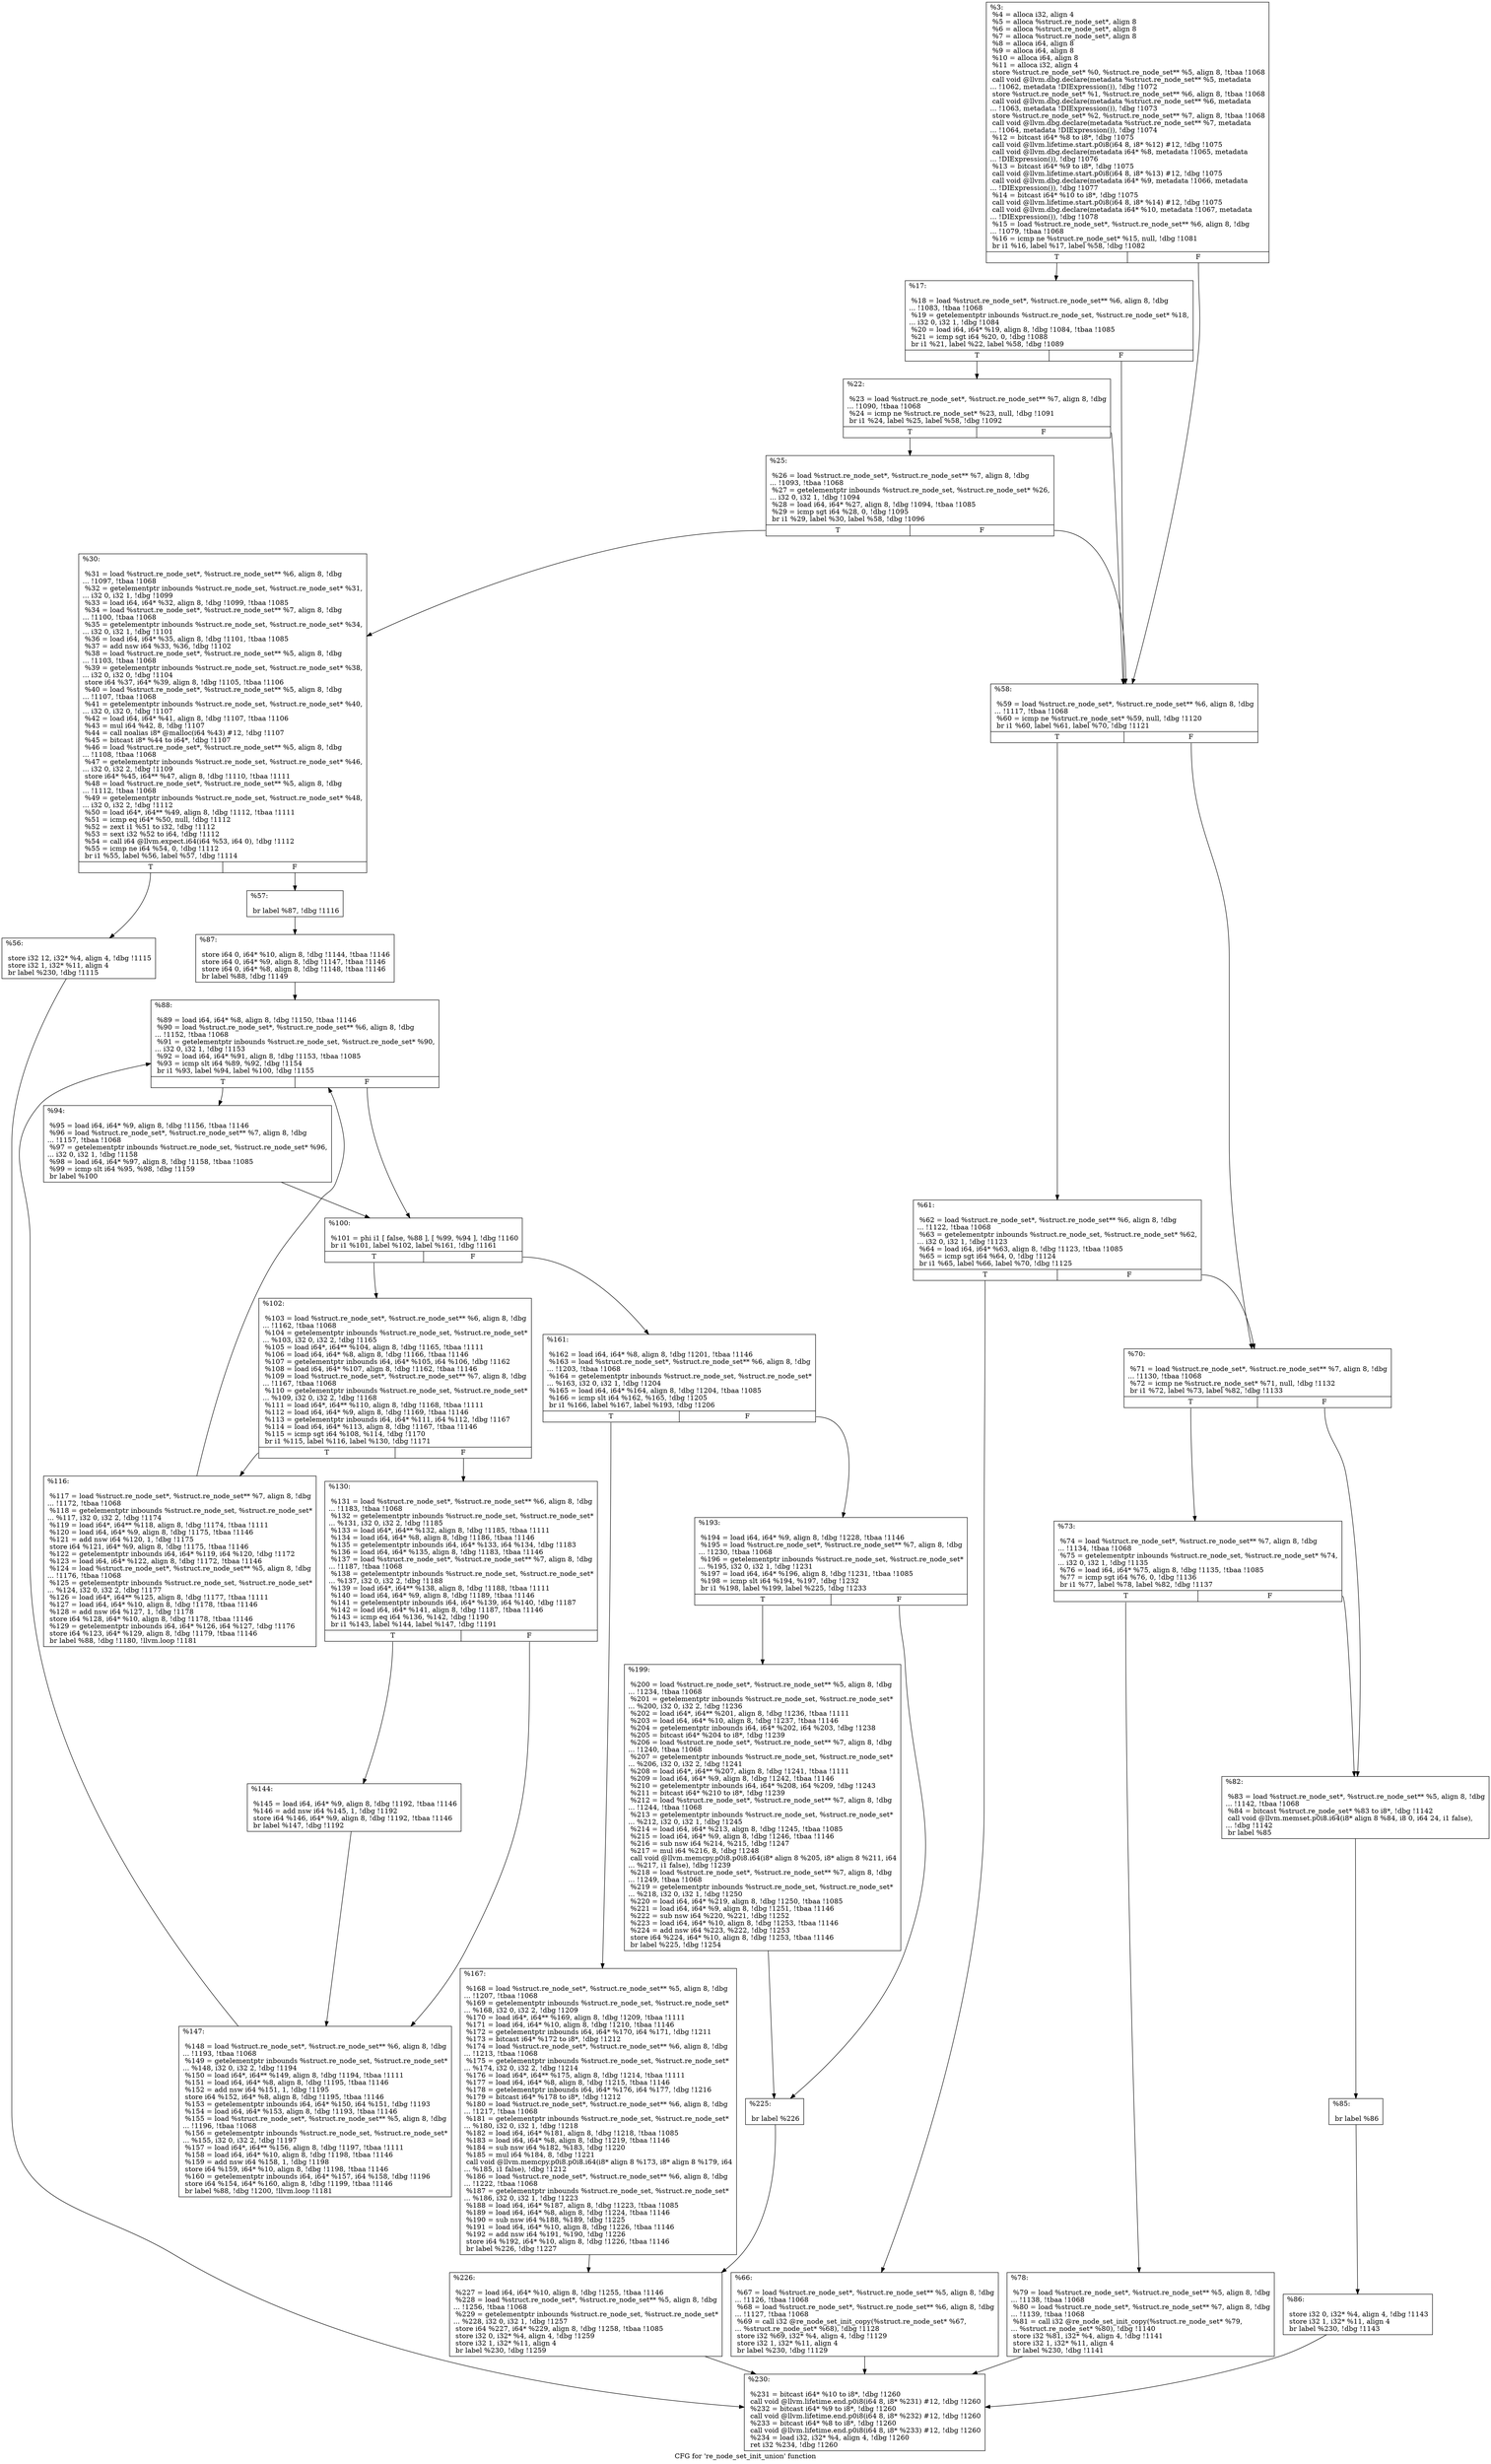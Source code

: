 digraph "CFG for 're_node_set_init_union' function" {
	label="CFG for 're_node_set_init_union' function";

	Node0xe77e90 [shape=record,label="{%3:\l  %4 = alloca i32, align 4\l  %5 = alloca %struct.re_node_set*, align 8\l  %6 = alloca %struct.re_node_set*, align 8\l  %7 = alloca %struct.re_node_set*, align 8\l  %8 = alloca i64, align 8\l  %9 = alloca i64, align 8\l  %10 = alloca i64, align 8\l  %11 = alloca i32, align 4\l  store %struct.re_node_set* %0, %struct.re_node_set** %5, align 8, !tbaa !1068\l  call void @llvm.dbg.declare(metadata %struct.re_node_set** %5, metadata\l... !1062, metadata !DIExpression()), !dbg !1072\l  store %struct.re_node_set* %1, %struct.re_node_set** %6, align 8, !tbaa !1068\l  call void @llvm.dbg.declare(metadata %struct.re_node_set** %6, metadata\l... !1063, metadata !DIExpression()), !dbg !1073\l  store %struct.re_node_set* %2, %struct.re_node_set** %7, align 8, !tbaa !1068\l  call void @llvm.dbg.declare(metadata %struct.re_node_set** %7, metadata\l... !1064, metadata !DIExpression()), !dbg !1074\l  %12 = bitcast i64* %8 to i8*, !dbg !1075\l  call void @llvm.lifetime.start.p0i8(i64 8, i8* %12) #12, !dbg !1075\l  call void @llvm.dbg.declare(metadata i64* %8, metadata !1065, metadata\l... !DIExpression()), !dbg !1076\l  %13 = bitcast i64* %9 to i8*, !dbg !1075\l  call void @llvm.lifetime.start.p0i8(i64 8, i8* %13) #12, !dbg !1075\l  call void @llvm.dbg.declare(metadata i64* %9, metadata !1066, metadata\l... !DIExpression()), !dbg !1077\l  %14 = bitcast i64* %10 to i8*, !dbg !1075\l  call void @llvm.lifetime.start.p0i8(i64 8, i8* %14) #12, !dbg !1075\l  call void @llvm.dbg.declare(metadata i64* %10, metadata !1067, metadata\l... !DIExpression()), !dbg !1078\l  %15 = load %struct.re_node_set*, %struct.re_node_set** %6, align 8, !dbg\l... !1079, !tbaa !1068\l  %16 = icmp ne %struct.re_node_set* %15, null, !dbg !1081\l  br i1 %16, label %17, label %58, !dbg !1082\l|{<s0>T|<s1>F}}"];
	Node0xe77e90:s0 -> Node0xe77f60;
	Node0xe77e90:s1 -> Node0xe78140;
	Node0xe77f60 [shape=record,label="{%17:\l\l  %18 = load %struct.re_node_set*, %struct.re_node_set** %6, align 8, !dbg\l... !1083, !tbaa !1068\l  %19 = getelementptr inbounds %struct.re_node_set, %struct.re_node_set* %18,\l... i32 0, i32 1, !dbg !1084\l  %20 = load i64, i64* %19, align 8, !dbg !1084, !tbaa !1085\l  %21 = icmp sgt i64 %20, 0, !dbg !1088\l  br i1 %21, label %22, label %58, !dbg !1089\l|{<s0>T|<s1>F}}"];
	Node0xe77f60:s0 -> Node0xe77fb0;
	Node0xe77f60:s1 -> Node0xe78140;
	Node0xe77fb0 [shape=record,label="{%22:\l\l  %23 = load %struct.re_node_set*, %struct.re_node_set** %7, align 8, !dbg\l... !1090, !tbaa !1068\l  %24 = icmp ne %struct.re_node_set* %23, null, !dbg !1091\l  br i1 %24, label %25, label %58, !dbg !1092\l|{<s0>T|<s1>F}}"];
	Node0xe77fb0:s0 -> Node0xe78000;
	Node0xe77fb0:s1 -> Node0xe78140;
	Node0xe78000 [shape=record,label="{%25:\l\l  %26 = load %struct.re_node_set*, %struct.re_node_set** %7, align 8, !dbg\l... !1093, !tbaa !1068\l  %27 = getelementptr inbounds %struct.re_node_set, %struct.re_node_set* %26,\l... i32 0, i32 1, !dbg !1094\l  %28 = load i64, i64* %27, align 8, !dbg !1094, !tbaa !1085\l  %29 = icmp sgt i64 %28, 0, !dbg !1095\l  br i1 %29, label %30, label %58, !dbg !1096\l|{<s0>T|<s1>F}}"];
	Node0xe78000:s0 -> Node0xe78050;
	Node0xe78000:s1 -> Node0xe78140;
	Node0xe78050 [shape=record,label="{%30:\l\l  %31 = load %struct.re_node_set*, %struct.re_node_set** %6, align 8, !dbg\l... !1097, !tbaa !1068\l  %32 = getelementptr inbounds %struct.re_node_set, %struct.re_node_set* %31,\l... i32 0, i32 1, !dbg !1099\l  %33 = load i64, i64* %32, align 8, !dbg !1099, !tbaa !1085\l  %34 = load %struct.re_node_set*, %struct.re_node_set** %7, align 8, !dbg\l... !1100, !tbaa !1068\l  %35 = getelementptr inbounds %struct.re_node_set, %struct.re_node_set* %34,\l... i32 0, i32 1, !dbg !1101\l  %36 = load i64, i64* %35, align 8, !dbg !1101, !tbaa !1085\l  %37 = add nsw i64 %33, %36, !dbg !1102\l  %38 = load %struct.re_node_set*, %struct.re_node_set** %5, align 8, !dbg\l... !1103, !tbaa !1068\l  %39 = getelementptr inbounds %struct.re_node_set, %struct.re_node_set* %38,\l... i32 0, i32 0, !dbg !1104\l  store i64 %37, i64* %39, align 8, !dbg !1105, !tbaa !1106\l  %40 = load %struct.re_node_set*, %struct.re_node_set** %5, align 8, !dbg\l... !1107, !tbaa !1068\l  %41 = getelementptr inbounds %struct.re_node_set, %struct.re_node_set* %40,\l... i32 0, i32 0, !dbg !1107\l  %42 = load i64, i64* %41, align 8, !dbg !1107, !tbaa !1106\l  %43 = mul i64 %42, 8, !dbg !1107\l  %44 = call noalias i8* @malloc(i64 %43) #12, !dbg !1107\l  %45 = bitcast i8* %44 to i64*, !dbg !1107\l  %46 = load %struct.re_node_set*, %struct.re_node_set** %5, align 8, !dbg\l... !1108, !tbaa !1068\l  %47 = getelementptr inbounds %struct.re_node_set, %struct.re_node_set* %46,\l... i32 0, i32 2, !dbg !1109\l  store i64* %45, i64** %47, align 8, !dbg !1110, !tbaa !1111\l  %48 = load %struct.re_node_set*, %struct.re_node_set** %5, align 8, !dbg\l... !1112, !tbaa !1068\l  %49 = getelementptr inbounds %struct.re_node_set, %struct.re_node_set* %48,\l... i32 0, i32 2, !dbg !1112\l  %50 = load i64*, i64** %49, align 8, !dbg !1112, !tbaa !1111\l  %51 = icmp eq i64* %50, null, !dbg !1112\l  %52 = zext i1 %51 to i32, !dbg !1112\l  %53 = sext i32 %52 to i64, !dbg !1112\l  %54 = call i64 @llvm.expect.i64(i64 %53, i64 0), !dbg !1112\l  %55 = icmp ne i64 %54, 0, !dbg !1112\l  br i1 %55, label %56, label %57, !dbg !1114\l|{<s0>T|<s1>F}}"];
	Node0xe78050:s0 -> Node0xe780a0;
	Node0xe78050:s1 -> Node0xe780f0;
	Node0xe780a0 [shape=record,label="{%56:\l\l  store i32 12, i32* %4, align 4, !dbg !1115\l  store i32 1, i32* %11, align 4\l  br label %230, !dbg !1115\l}"];
	Node0xe780a0 -> Node0xe788c0;
	Node0xe780f0 [shape=record,label="{%57:\l\l  br label %87, !dbg !1116\l}"];
	Node0xe780f0 -> Node0xe78410;
	Node0xe78140 [shape=record,label="{%58:\l\l  %59 = load %struct.re_node_set*, %struct.re_node_set** %6, align 8, !dbg\l... !1117, !tbaa !1068\l  %60 = icmp ne %struct.re_node_set* %59, null, !dbg !1120\l  br i1 %60, label %61, label %70, !dbg !1121\l|{<s0>T|<s1>F}}"];
	Node0xe78140:s0 -> Node0xe78190;
	Node0xe78140:s1 -> Node0xe78230;
	Node0xe78190 [shape=record,label="{%61:\l\l  %62 = load %struct.re_node_set*, %struct.re_node_set** %6, align 8, !dbg\l... !1122, !tbaa !1068\l  %63 = getelementptr inbounds %struct.re_node_set, %struct.re_node_set* %62,\l... i32 0, i32 1, !dbg !1123\l  %64 = load i64, i64* %63, align 8, !dbg !1123, !tbaa !1085\l  %65 = icmp sgt i64 %64, 0, !dbg !1124\l  br i1 %65, label %66, label %70, !dbg !1125\l|{<s0>T|<s1>F}}"];
	Node0xe78190:s0 -> Node0xe781e0;
	Node0xe78190:s1 -> Node0xe78230;
	Node0xe781e0 [shape=record,label="{%66:\l\l  %67 = load %struct.re_node_set*, %struct.re_node_set** %5, align 8, !dbg\l... !1126, !tbaa !1068\l  %68 = load %struct.re_node_set*, %struct.re_node_set** %6, align 8, !dbg\l... !1127, !tbaa !1068\l  %69 = call i32 @re_node_set_init_copy(%struct.re_node_set* %67,\l... %struct.re_node_set* %68), !dbg !1128\l  store i32 %69, i32* %4, align 4, !dbg !1129\l  store i32 1, i32* %11, align 4\l  br label %230, !dbg !1129\l}"];
	Node0xe781e0 -> Node0xe788c0;
	Node0xe78230 [shape=record,label="{%70:\l\l  %71 = load %struct.re_node_set*, %struct.re_node_set** %7, align 8, !dbg\l... !1130, !tbaa !1068\l  %72 = icmp ne %struct.re_node_set* %71, null, !dbg !1132\l  br i1 %72, label %73, label %82, !dbg !1133\l|{<s0>T|<s1>F}}"];
	Node0xe78230:s0 -> Node0xe78280;
	Node0xe78230:s1 -> Node0xe78320;
	Node0xe78280 [shape=record,label="{%73:\l\l  %74 = load %struct.re_node_set*, %struct.re_node_set** %7, align 8, !dbg\l... !1134, !tbaa !1068\l  %75 = getelementptr inbounds %struct.re_node_set, %struct.re_node_set* %74,\l... i32 0, i32 1, !dbg !1135\l  %76 = load i64, i64* %75, align 8, !dbg !1135, !tbaa !1085\l  %77 = icmp sgt i64 %76, 0, !dbg !1136\l  br i1 %77, label %78, label %82, !dbg !1137\l|{<s0>T|<s1>F}}"];
	Node0xe78280:s0 -> Node0xe782d0;
	Node0xe78280:s1 -> Node0xe78320;
	Node0xe782d0 [shape=record,label="{%78:\l\l  %79 = load %struct.re_node_set*, %struct.re_node_set** %5, align 8, !dbg\l... !1138, !tbaa !1068\l  %80 = load %struct.re_node_set*, %struct.re_node_set** %7, align 8, !dbg\l... !1139, !tbaa !1068\l  %81 = call i32 @re_node_set_init_copy(%struct.re_node_set* %79,\l... %struct.re_node_set* %80), !dbg !1140\l  store i32 %81, i32* %4, align 4, !dbg !1141\l  store i32 1, i32* %11, align 4\l  br label %230, !dbg !1141\l}"];
	Node0xe782d0 -> Node0xe788c0;
	Node0xe78320 [shape=record,label="{%82:\l\l  %83 = load %struct.re_node_set*, %struct.re_node_set** %5, align 8, !dbg\l... !1142, !tbaa !1068\l  %84 = bitcast %struct.re_node_set* %83 to i8*, !dbg !1142\l  call void @llvm.memset.p0i8.i64(i8* align 8 %84, i8 0, i64 24, i1 false),\l... !dbg !1142\l  br label %85\l}"];
	Node0xe78320 -> Node0xe78370;
	Node0xe78370 [shape=record,label="{%85:\l\l  br label %86\l}"];
	Node0xe78370 -> Node0xe783c0;
	Node0xe783c0 [shape=record,label="{%86:\l\l  store i32 0, i32* %4, align 4, !dbg !1143\l  store i32 1, i32* %11, align 4\l  br label %230, !dbg !1143\l}"];
	Node0xe783c0 -> Node0xe788c0;
	Node0xe78410 [shape=record,label="{%87:\l\l  store i64 0, i64* %10, align 8, !dbg !1144, !tbaa !1146\l  store i64 0, i64* %9, align 8, !dbg !1147, !tbaa !1146\l  store i64 0, i64* %8, align 8, !dbg !1148, !tbaa !1146\l  br label %88, !dbg !1149\l}"];
	Node0xe78410 -> Node0xe78460;
	Node0xe78460 [shape=record,label="{%88:\l\l  %89 = load i64, i64* %8, align 8, !dbg !1150, !tbaa !1146\l  %90 = load %struct.re_node_set*, %struct.re_node_set** %6, align 8, !dbg\l... !1152, !tbaa !1068\l  %91 = getelementptr inbounds %struct.re_node_set, %struct.re_node_set* %90,\l... i32 0, i32 1, !dbg !1153\l  %92 = load i64, i64* %91, align 8, !dbg !1153, !tbaa !1085\l  %93 = icmp slt i64 %89, %92, !dbg !1154\l  br i1 %93, label %94, label %100, !dbg !1155\l|{<s0>T|<s1>F}}"];
	Node0xe78460:s0 -> Node0xe784b0;
	Node0xe78460:s1 -> Node0xe78500;
	Node0xe784b0 [shape=record,label="{%94:\l\l  %95 = load i64, i64* %9, align 8, !dbg !1156, !tbaa !1146\l  %96 = load %struct.re_node_set*, %struct.re_node_set** %7, align 8, !dbg\l... !1157, !tbaa !1068\l  %97 = getelementptr inbounds %struct.re_node_set, %struct.re_node_set* %96,\l... i32 0, i32 1, !dbg !1158\l  %98 = load i64, i64* %97, align 8, !dbg !1158, !tbaa !1085\l  %99 = icmp slt i64 %95, %98, !dbg !1159\l  br label %100\l}"];
	Node0xe784b0 -> Node0xe78500;
	Node0xe78500 [shape=record,label="{%100:\l\l  %101 = phi i1 [ false, %88 ], [ %99, %94 ], !dbg !1160\l  br i1 %101, label %102, label %161, !dbg !1161\l|{<s0>T|<s1>F}}"];
	Node0xe78500:s0 -> Node0xe78550;
	Node0xe78500:s1 -> Node0xe786e0;
	Node0xe78550 [shape=record,label="{%102:\l\l  %103 = load %struct.re_node_set*, %struct.re_node_set** %6, align 8, !dbg\l... !1162, !tbaa !1068\l  %104 = getelementptr inbounds %struct.re_node_set, %struct.re_node_set*\l... %103, i32 0, i32 2, !dbg !1165\l  %105 = load i64*, i64** %104, align 8, !dbg !1165, !tbaa !1111\l  %106 = load i64, i64* %8, align 8, !dbg !1166, !tbaa !1146\l  %107 = getelementptr inbounds i64, i64* %105, i64 %106, !dbg !1162\l  %108 = load i64, i64* %107, align 8, !dbg !1162, !tbaa !1146\l  %109 = load %struct.re_node_set*, %struct.re_node_set** %7, align 8, !dbg\l... !1167, !tbaa !1068\l  %110 = getelementptr inbounds %struct.re_node_set, %struct.re_node_set*\l... %109, i32 0, i32 2, !dbg !1168\l  %111 = load i64*, i64** %110, align 8, !dbg !1168, !tbaa !1111\l  %112 = load i64, i64* %9, align 8, !dbg !1169, !tbaa !1146\l  %113 = getelementptr inbounds i64, i64* %111, i64 %112, !dbg !1167\l  %114 = load i64, i64* %113, align 8, !dbg !1167, !tbaa !1146\l  %115 = icmp sgt i64 %108, %114, !dbg !1170\l  br i1 %115, label %116, label %130, !dbg !1171\l|{<s0>T|<s1>F}}"];
	Node0xe78550:s0 -> Node0xe785a0;
	Node0xe78550:s1 -> Node0xe785f0;
	Node0xe785a0 [shape=record,label="{%116:\l\l  %117 = load %struct.re_node_set*, %struct.re_node_set** %7, align 8, !dbg\l... !1172, !tbaa !1068\l  %118 = getelementptr inbounds %struct.re_node_set, %struct.re_node_set*\l... %117, i32 0, i32 2, !dbg !1174\l  %119 = load i64*, i64** %118, align 8, !dbg !1174, !tbaa !1111\l  %120 = load i64, i64* %9, align 8, !dbg !1175, !tbaa !1146\l  %121 = add nsw i64 %120, 1, !dbg !1175\l  store i64 %121, i64* %9, align 8, !dbg !1175, !tbaa !1146\l  %122 = getelementptr inbounds i64, i64* %119, i64 %120, !dbg !1172\l  %123 = load i64, i64* %122, align 8, !dbg !1172, !tbaa !1146\l  %124 = load %struct.re_node_set*, %struct.re_node_set** %5, align 8, !dbg\l... !1176, !tbaa !1068\l  %125 = getelementptr inbounds %struct.re_node_set, %struct.re_node_set*\l... %124, i32 0, i32 2, !dbg !1177\l  %126 = load i64*, i64** %125, align 8, !dbg !1177, !tbaa !1111\l  %127 = load i64, i64* %10, align 8, !dbg !1178, !tbaa !1146\l  %128 = add nsw i64 %127, 1, !dbg !1178\l  store i64 %128, i64* %10, align 8, !dbg !1178, !tbaa !1146\l  %129 = getelementptr inbounds i64, i64* %126, i64 %127, !dbg !1176\l  store i64 %123, i64* %129, align 8, !dbg !1179, !tbaa !1146\l  br label %88, !dbg !1180, !llvm.loop !1181\l}"];
	Node0xe785a0 -> Node0xe78460;
	Node0xe785f0 [shape=record,label="{%130:\l\l  %131 = load %struct.re_node_set*, %struct.re_node_set** %6, align 8, !dbg\l... !1183, !tbaa !1068\l  %132 = getelementptr inbounds %struct.re_node_set, %struct.re_node_set*\l... %131, i32 0, i32 2, !dbg !1185\l  %133 = load i64*, i64** %132, align 8, !dbg !1185, !tbaa !1111\l  %134 = load i64, i64* %8, align 8, !dbg !1186, !tbaa !1146\l  %135 = getelementptr inbounds i64, i64* %133, i64 %134, !dbg !1183\l  %136 = load i64, i64* %135, align 8, !dbg !1183, !tbaa !1146\l  %137 = load %struct.re_node_set*, %struct.re_node_set** %7, align 8, !dbg\l... !1187, !tbaa !1068\l  %138 = getelementptr inbounds %struct.re_node_set, %struct.re_node_set*\l... %137, i32 0, i32 2, !dbg !1188\l  %139 = load i64*, i64** %138, align 8, !dbg !1188, !tbaa !1111\l  %140 = load i64, i64* %9, align 8, !dbg !1189, !tbaa !1146\l  %141 = getelementptr inbounds i64, i64* %139, i64 %140, !dbg !1187\l  %142 = load i64, i64* %141, align 8, !dbg !1187, !tbaa !1146\l  %143 = icmp eq i64 %136, %142, !dbg !1190\l  br i1 %143, label %144, label %147, !dbg !1191\l|{<s0>T|<s1>F}}"];
	Node0xe785f0:s0 -> Node0xe78640;
	Node0xe785f0:s1 -> Node0xe78690;
	Node0xe78640 [shape=record,label="{%144:\l\l  %145 = load i64, i64* %9, align 8, !dbg !1192, !tbaa !1146\l  %146 = add nsw i64 %145, 1, !dbg !1192\l  store i64 %146, i64* %9, align 8, !dbg !1192, !tbaa !1146\l  br label %147, !dbg !1192\l}"];
	Node0xe78640 -> Node0xe78690;
	Node0xe78690 [shape=record,label="{%147:\l\l  %148 = load %struct.re_node_set*, %struct.re_node_set** %6, align 8, !dbg\l... !1193, !tbaa !1068\l  %149 = getelementptr inbounds %struct.re_node_set, %struct.re_node_set*\l... %148, i32 0, i32 2, !dbg !1194\l  %150 = load i64*, i64** %149, align 8, !dbg !1194, !tbaa !1111\l  %151 = load i64, i64* %8, align 8, !dbg !1195, !tbaa !1146\l  %152 = add nsw i64 %151, 1, !dbg !1195\l  store i64 %152, i64* %8, align 8, !dbg !1195, !tbaa !1146\l  %153 = getelementptr inbounds i64, i64* %150, i64 %151, !dbg !1193\l  %154 = load i64, i64* %153, align 8, !dbg !1193, !tbaa !1146\l  %155 = load %struct.re_node_set*, %struct.re_node_set** %5, align 8, !dbg\l... !1196, !tbaa !1068\l  %156 = getelementptr inbounds %struct.re_node_set, %struct.re_node_set*\l... %155, i32 0, i32 2, !dbg !1197\l  %157 = load i64*, i64** %156, align 8, !dbg !1197, !tbaa !1111\l  %158 = load i64, i64* %10, align 8, !dbg !1198, !tbaa !1146\l  %159 = add nsw i64 %158, 1, !dbg !1198\l  store i64 %159, i64* %10, align 8, !dbg !1198, !tbaa !1146\l  %160 = getelementptr inbounds i64, i64* %157, i64 %158, !dbg !1196\l  store i64 %154, i64* %160, align 8, !dbg !1199, !tbaa !1146\l  br label %88, !dbg !1200, !llvm.loop !1181\l}"];
	Node0xe78690 -> Node0xe78460;
	Node0xe786e0 [shape=record,label="{%161:\l\l  %162 = load i64, i64* %8, align 8, !dbg !1201, !tbaa !1146\l  %163 = load %struct.re_node_set*, %struct.re_node_set** %6, align 8, !dbg\l... !1203, !tbaa !1068\l  %164 = getelementptr inbounds %struct.re_node_set, %struct.re_node_set*\l... %163, i32 0, i32 1, !dbg !1204\l  %165 = load i64, i64* %164, align 8, !dbg !1204, !tbaa !1085\l  %166 = icmp slt i64 %162, %165, !dbg !1205\l  br i1 %166, label %167, label %193, !dbg !1206\l|{<s0>T|<s1>F}}"];
	Node0xe786e0:s0 -> Node0xe78730;
	Node0xe786e0:s1 -> Node0xe78780;
	Node0xe78730 [shape=record,label="{%167:\l\l  %168 = load %struct.re_node_set*, %struct.re_node_set** %5, align 8, !dbg\l... !1207, !tbaa !1068\l  %169 = getelementptr inbounds %struct.re_node_set, %struct.re_node_set*\l... %168, i32 0, i32 2, !dbg !1209\l  %170 = load i64*, i64** %169, align 8, !dbg !1209, !tbaa !1111\l  %171 = load i64, i64* %10, align 8, !dbg !1210, !tbaa !1146\l  %172 = getelementptr inbounds i64, i64* %170, i64 %171, !dbg !1211\l  %173 = bitcast i64* %172 to i8*, !dbg !1212\l  %174 = load %struct.re_node_set*, %struct.re_node_set** %6, align 8, !dbg\l... !1213, !tbaa !1068\l  %175 = getelementptr inbounds %struct.re_node_set, %struct.re_node_set*\l... %174, i32 0, i32 2, !dbg !1214\l  %176 = load i64*, i64** %175, align 8, !dbg !1214, !tbaa !1111\l  %177 = load i64, i64* %8, align 8, !dbg !1215, !tbaa !1146\l  %178 = getelementptr inbounds i64, i64* %176, i64 %177, !dbg !1216\l  %179 = bitcast i64* %178 to i8*, !dbg !1212\l  %180 = load %struct.re_node_set*, %struct.re_node_set** %6, align 8, !dbg\l... !1217, !tbaa !1068\l  %181 = getelementptr inbounds %struct.re_node_set, %struct.re_node_set*\l... %180, i32 0, i32 1, !dbg !1218\l  %182 = load i64, i64* %181, align 8, !dbg !1218, !tbaa !1085\l  %183 = load i64, i64* %8, align 8, !dbg !1219, !tbaa !1146\l  %184 = sub nsw i64 %182, %183, !dbg !1220\l  %185 = mul i64 %184, 8, !dbg !1221\l  call void @llvm.memcpy.p0i8.p0i8.i64(i8* align 8 %173, i8* align 8 %179, i64\l... %185, i1 false), !dbg !1212\l  %186 = load %struct.re_node_set*, %struct.re_node_set** %6, align 8, !dbg\l... !1222, !tbaa !1068\l  %187 = getelementptr inbounds %struct.re_node_set, %struct.re_node_set*\l... %186, i32 0, i32 1, !dbg !1223\l  %188 = load i64, i64* %187, align 8, !dbg !1223, !tbaa !1085\l  %189 = load i64, i64* %8, align 8, !dbg !1224, !tbaa !1146\l  %190 = sub nsw i64 %188, %189, !dbg !1225\l  %191 = load i64, i64* %10, align 8, !dbg !1226, !tbaa !1146\l  %192 = add nsw i64 %191, %190, !dbg !1226\l  store i64 %192, i64* %10, align 8, !dbg !1226, !tbaa !1146\l  br label %226, !dbg !1227\l}"];
	Node0xe78730 -> Node0xe78870;
	Node0xe78780 [shape=record,label="{%193:\l\l  %194 = load i64, i64* %9, align 8, !dbg !1228, !tbaa !1146\l  %195 = load %struct.re_node_set*, %struct.re_node_set** %7, align 8, !dbg\l... !1230, !tbaa !1068\l  %196 = getelementptr inbounds %struct.re_node_set, %struct.re_node_set*\l... %195, i32 0, i32 1, !dbg !1231\l  %197 = load i64, i64* %196, align 8, !dbg !1231, !tbaa !1085\l  %198 = icmp slt i64 %194, %197, !dbg !1232\l  br i1 %198, label %199, label %225, !dbg !1233\l|{<s0>T|<s1>F}}"];
	Node0xe78780:s0 -> Node0xe787d0;
	Node0xe78780:s1 -> Node0xe78820;
	Node0xe787d0 [shape=record,label="{%199:\l\l  %200 = load %struct.re_node_set*, %struct.re_node_set** %5, align 8, !dbg\l... !1234, !tbaa !1068\l  %201 = getelementptr inbounds %struct.re_node_set, %struct.re_node_set*\l... %200, i32 0, i32 2, !dbg !1236\l  %202 = load i64*, i64** %201, align 8, !dbg !1236, !tbaa !1111\l  %203 = load i64, i64* %10, align 8, !dbg !1237, !tbaa !1146\l  %204 = getelementptr inbounds i64, i64* %202, i64 %203, !dbg !1238\l  %205 = bitcast i64* %204 to i8*, !dbg !1239\l  %206 = load %struct.re_node_set*, %struct.re_node_set** %7, align 8, !dbg\l... !1240, !tbaa !1068\l  %207 = getelementptr inbounds %struct.re_node_set, %struct.re_node_set*\l... %206, i32 0, i32 2, !dbg !1241\l  %208 = load i64*, i64** %207, align 8, !dbg !1241, !tbaa !1111\l  %209 = load i64, i64* %9, align 8, !dbg !1242, !tbaa !1146\l  %210 = getelementptr inbounds i64, i64* %208, i64 %209, !dbg !1243\l  %211 = bitcast i64* %210 to i8*, !dbg !1239\l  %212 = load %struct.re_node_set*, %struct.re_node_set** %7, align 8, !dbg\l... !1244, !tbaa !1068\l  %213 = getelementptr inbounds %struct.re_node_set, %struct.re_node_set*\l... %212, i32 0, i32 1, !dbg !1245\l  %214 = load i64, i64* %213, align 8, !dbg !1245, !tbaa !1085\l  %215 = load i64, i64* %9, align 8, !dbg !1246, !tbaa !1146\l  %216 = sub nsw i64 %214, %215, !dbg !1247\l  %217 = mul i64 %216, 8, !dbg !1248\l  call void @llvm.memcpy.p0i8.p0i8.i64(i8* align 8 %205, i8* align 8 %211, i64\l... %217, i1 false), !dbg !1239\l  %218 = load %struct.re_node_set*, %struct.re_node_set** %7, align 8, !dbg\l... !1249, !tbaa !1068\l  %219 = getelementptr inbounds %struct.re_node_set, %struct.re_node_set*\l... %218, i32 0, i32 1, !dbg !1250\l  %220 = load i64, i64* %219, align 8, !dbg !1250, !tbaa !1085\l  %221 = load i64, i64* %9, align 8, !dbg !1251, !tbaa !1146\l  %222 = sub nsw i64 %220, %221, !dbg !1252\l  %223 = load i64, i64* %10, align 8, !dbg !1253, !tbaa !1146\l  %224 = add nsw i64 %223, %222, !dbg !1253\l  store i64 %224, i64* %10, align 8, !dbg !1253, !tbaa !1146\l  br label %225, !dbg !1254\l}"];
	Node0xe787d0 -> Node0xe78820;
	Node0xe78820 [shape=record,label="{%225:\l\l  br label %226\l}"];
	Node0xe78820 -> Node0xe78870;
	Node0xe78870 [shape=record,label="{%226:\l\l  %227 = load i64, i64* %10, align 8, !dbg !1255, !tbaa !1146\l  %228 = load %struct.re_node_set*, %struct.re_node_set** %5, align 8, !dbg\l... !1256, !tbaa !1068\l  %229 = getelementptr inbounds %struct.re_node_set, %struct.re_node_set*\l... %228, i32 0, i32 1, !dbg !1257\l  store i64 %227, i64* %229, align 8, !dbg !1258, !tbaa !1085\l  store i32 0, i32* %4, align 4, !dbg !1259\l  store i32 1, i32* %11, align 4\l  br label %230, !dbg !1259\l}"];
	Node0xe78870 -> Node0xe788c0;
	Node0xe788c0 [shape=record,label="{%230:\l\l  %231 = bitcast i64* %10 to i8*, !dbg !1260\l  call void @llvm.lifetime.end.p0i8(i64 8, i8* %231) #12, !dbg !1260\l  %232 = bitcast i64* %9 to i8*, !dbg !1260\l  call void @llvm.lifetime.end.p0i8(i64 8, i8* %232) #12, !dbg !1260\l  %233 = bitcast i64* %8 to i8*, !dbg !1260\l  call void @llvm.lifetime.end.p0i8(i64 8, i8* %233) #12, !dbg !1260\l  %234 = load i32, i32* %4, align 4, !dbg !1260\l  ret i32 %234, !dbg !1260\l}"];
}
